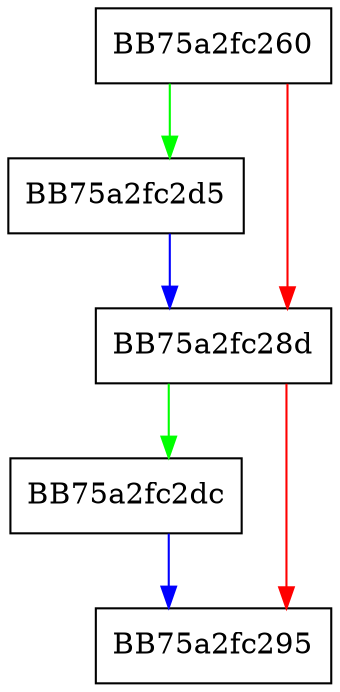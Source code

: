 digraph RpfAPI_MpSetAttributeEx {
  node [shape="box"];
  graph [splines=ortho];
  BB75a2fc260 -> BB75a2fc2d5 [color="green"];
  BB75a2fc260 -> BB75a2fc28d [color="red"];
  BB75a2fc28d -> BB75a2fc2dc [color="green"];
  BB75a2fc28d -> BB75a2fc295 [color="red"];
  BB75a2fc2d5 -> BB75a2fc28d [color="blue"];
  BB75a2fc2dc -> BB75a2fc295 [color="blue"];
}